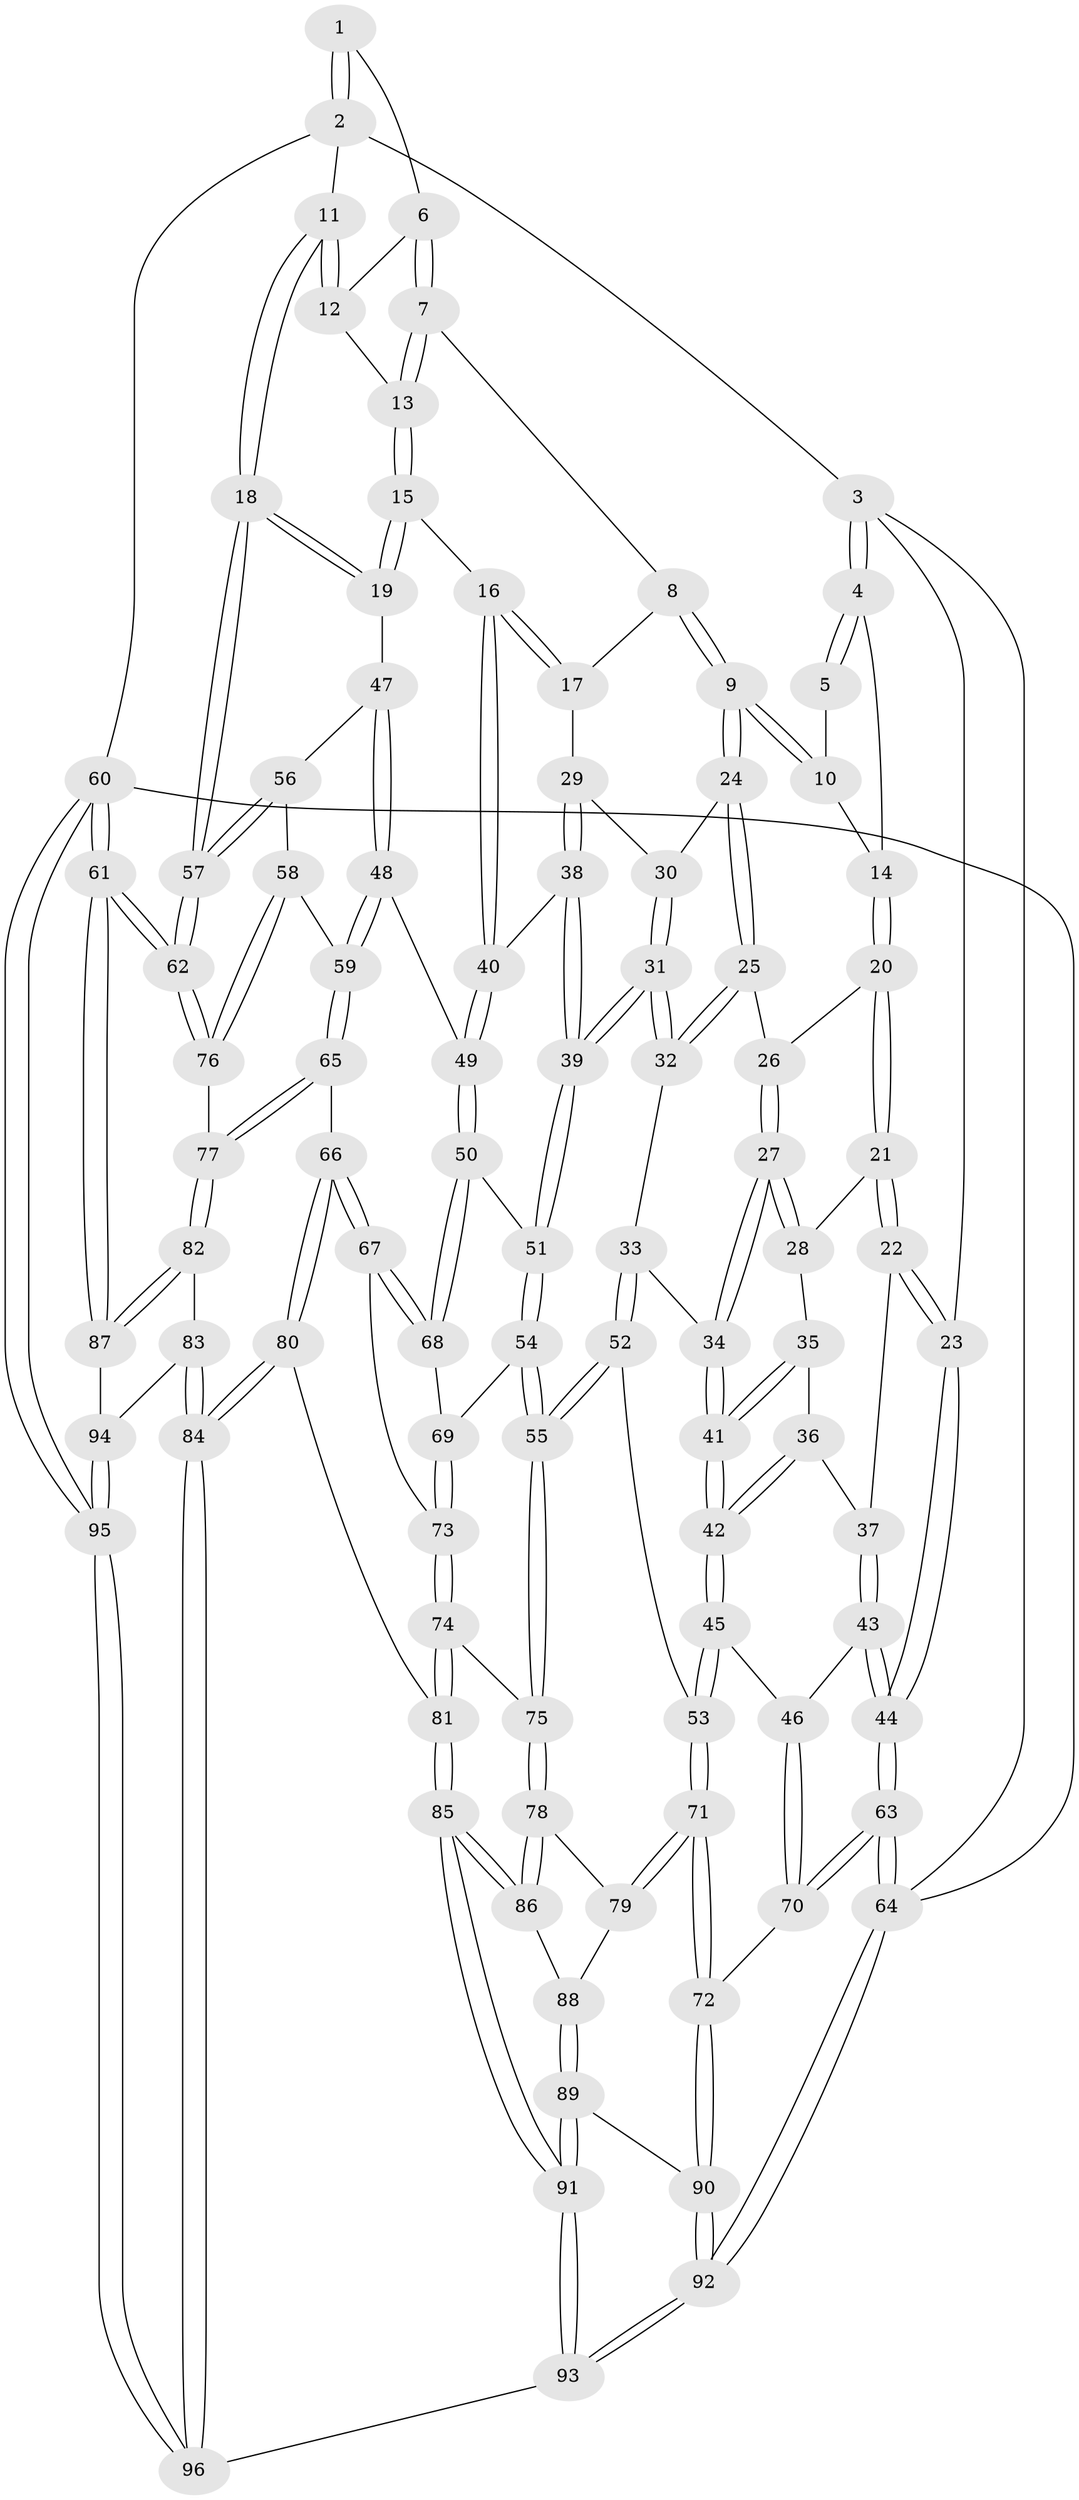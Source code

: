 // coarse degree distribution, {4: 0.5357142857142857, 7: 0.017857142857142856, 3: 0.07142857142857142, 6: 0.07142857142857142, 5: 0.30357142857142855}
// Generated by graph-tools (version 1.1) at 2025/24/03/03/25 07:24:37]
// undirected, 96 vertices, 237 edges
graph export_dot {
graph [start="1"]
  node [color=gray90,style=filled];
  1 [pos="+0.7912485357526639+0"];
  2 [pos="+1+0"];
  3 [pos="+0+0"];
  4 [pos="+0.0074784557581035185+0"];
  5 [pos="+0.49052103943169406+0"];
  6 [pos="+0.7819393724787709+0"];
  7 [pos="+0.7247739659915629+0"];
  8 [pos="+0.6768279294691306+0.06291694974066664"];
  9 [pos="+0.522486458816454+0.1627687493810909"];
  10 [pos="+0.4833988971631949+0.10461335611258886"];
  11 [pos="+1+0.13628596118452788"];
  12 [pos="+0.8889985060266931+0.13870217361034257"];
  13 [pos="+0.8302883475618718+0.163672694934003"];
  14 [pos="+0.09472390725929737+0"];
  15 [pos="+0.8609061689910246+0.30756568962843844"];
  16 [pos="+0.8534581127706153+0.30775259583467657"];
  17 [pos="+0.7274930584728507+0.22905619056245874"];
  18 [pos="+1+0.18144432148934317"];
  19 [pos="+0.8785902752558896+0.31474365424867196"];
  20 [pos="+0.11502249724989468+0"];
  21 [pos="+0.11045940060493221+0.15249357252480186"];
  22 [pos="+0.006331134522928829+0.32188983582955677"];
  23 [pos="+0+0.33125279656587137"];
  24 [pos="+0.5214469323093165+0.16555138529969962"];
  25 [pos="+0.4590635117373571+0.20713910039229724"];
  26 [pos="+0.2923060403977539+0.1682711984028801"];
  27 [pos="+0.2696341201797054+0.30287476457486584"];
  28 [pos="+0.1540695086961782+0.26574064748457765"];
  29 [pos="+0.6348665102013953+0.2863980339652823"];
  30 [pos="+0.5219097368989689+0.16624279578927245"];
  31 [pos="+0.5529667538300704+0.4113334027827659"];
  32 [pos="+0.4049285847256067+0.3583261772090358"];
  33 [pos="+0.3711626687756062+0.3784873489486712"];
  34 [pos="+0.2963026128851322+0.3648149186712626"];
  35 [pos="+0.13293995757914095+0.3134358513731999"];
  36 [pos="+0.09699996049747903+0.3343729769315737"];
  37 [pos="+0.04718844528584419+0.3465608227110263"];
  38 [pos="+0.6499122272887531+0.38239558688354636"];
  39 [pos="+0.5839597483173301+0.43236329825530256"];
  40 [pos="+0.6958484767845827+0.38573228658054204"];
  41 [pos="+0.22435748531658528+0.41899760844808315"];
  42 [pos="+0.19042218351491044+0.4673958390525577"];
  43 [pos="+0.08312696211765393+0.47174229563487147"];
  44 [pos="+0+0.5412480312885778"];
  45 [pos="+0.1752507822133233+0.49639872042162597"];
  46 [pos="+0.1543890964853965+0.4998460462831825"];
  47 [pos="+0.8803533152237736+0.40312771683944787"];
  48 [pos="+0.8016491868024437+0.5190794242402574"];
  49 [pos="+0.7713413451868405+0.5175079845966852"];
  50 [pos="+0.7433610155236777+0.5354986653060012"];
  51 [pos="+0.580738136261149+0.4645770149840238"];
  52 [pos="+0.39065815082304184+0.515911103323094"];
  53 [pos="+0.2560243035714978+0.582693369898671"];
  54 [pos="+0.5603421151353879+0.5197691537299808"];
  55 [pos="+0.48915424784412526+0.5842556020690138"];
  56 [pos="+0.9353555458848368+0.46866721746709494"];
  57 [pos="+1+0.6248040185805637"];
  58 [pos="+0.8673859235063133+0.5954153844551181"];
  59 [pos="+0.8602602787879127+0.5924335006418746"];
  60 [pos="+1+1"];
  61 [pos="+1+1"];
  62 [pos="+1+0.7196379307544513"];
  63 [pos="+0+0.7918171732432185"];
  64 [pos="+0+1"];
  65 [pos="+0.7539586945642677+0.6658131184432498"];
  66 [pos="+0.7212367422102495+0.6655254948722559"];
  67 [pos="+0.7064443090987006+0.6416756804025873"];
  68 [pos="+0.7098024656767177+0.5863309708625093"];
  69 [pos="+0.5721868283792415+0.5283018311705037"];
  70 [pos="+0.029779016678127563+0.7032996353118862"];
  71 [pos="+0.2638398435676174+0.676965826338034"];
  72 [pos="+0.22719469796279188+0.7292398825998844"];
  73 [pos="+0.6513736911375342+0.6384882853890338"];
  74 [pos="+0.5720956145766483+0.678254869532711"];
  75 [pos="+0.48688686211925103+0.6228949512131848"];
  76 [pos="+0.9415456995488605+0.6515119085723557"];
  77 [pos="+0.8263875673875389+0.7282420957143314"];
  78 [pos="+0.46803747320451566+0.647325432965666"];
  79 [pos="+0.2822729779929411+0.6783724266729784"];
  80 [pos="+0.6684564070089054+0.8060308405698564"];
  81 [pos="+0.6304710194874087+0.7914964200409703"];
  82 [pos="+0.8198050878004917+0.7555406446617687"];
  83 [pos="+0.7159256653384254+0.8201714471117254"];
  84 [pos="+0.6748777412804624+0.8147552412246059"];
  85 [pos="+0.4730044208756951+0.8256921557590744"];
  86 [pos="+0.4580516425553499+0.737739950496014"];
  87 [pos="+0.9521135458721464+0.8861964167533891"];
  88 [pos="+0.3688052242817034+0.7423588882142464"];
  89 [pos="+0.36905440728005895+0.8323382418157965"];
  90 [pos="+0.23238067339008003+0.7525019844387926"];
  91 [pos="+0.43028865619227463+0.8909509226558413"];
  92 [pos="+0.11940359637293645+1"];
  93 [pos="+0.40457454569942236+1"];
  94 [pos="+0.7180092880485158+0.8216057975029004"];
  95 [pos="+1+1"];
  96 [pos="+0.6005279124938293+1"];
  1 -- 2;
  1 -- 2;
  1 -- 6;
  2 -- 3;
  2 -- 11;
  2 -- 60;
  3 -- 4;
  3 -- 4;
  3 -- 23;
  3 -- 64;
  4 -- 5;
  4 -- 5;
  4 -- 14;
  5 -- 10;
  6 -- 7;
  6 -- 7;
  6 -- 12;
  7 -- 8;
  7 -- 13;
  7 -- 13;
  8 -- 9;
  8 -- 9;
  8 -- 17;
  9 -- 10;
  9 -- 10;
  9 -- 24;
  9 -- 24;
  10 -- 14;
  11 -- 12;
  11 -- 12;
  11 -- 18;
  11 -- 18;
  12 -- 13;
  13 -- 15;
  13 -- 15;
  14 -- 20;
  14 -- 20;
  15 -- 16;
  15 -- 19;
  15 -- 19;
  16 -- 17;
  16 -- 17;
  16 -- 40;
  16 -- 40;
  17 -- 29;
  18 -- 19;
  18 -- 19;
  18 -- 57;
  18 -- 57;
  19 -- 47;
  20 -- 21;
  20 -- 21;
  20 -- 26;
  21 -- 22;
  21 -- 22;
  21 -- 28;
  22 -- 23;
  22 -- 23;
  22 -- 37;
  23 -- 44;
  23 -- 44;
  24 -- 25;
  24 -- 25;
  24 -- 30;
  25 -- 26;
  25 -- 32;
  25 -- 32;
  26 -- 27;
  26 -- 27;
  27 -- 28;
  27 -- 28;
  27 -- 34;
  27 -- 34;
  28 -- 35;
  29 -- 30;
  29 -- 38;
  29 -- 38;
  30 -- 31;
  30 -- 31;
  31 -- 32;
  31 -- 32;
  31 -- 39;
  31 -- 39;
  32 -- 33;
  33 -- 34;
  33 -- 52;
  33 -- 52;
  34 -- 41;
  34 -- 41;
  35 -- 36;
  35 -- 41;
  35 -- 41;
  36 -- 37;
  36 -- 42;
  36 -- 42;
  37 -- 43;
  37 -- 43;
  38 -- 39;
  38 -- 39;
  38 -- 40;
  39 -- 51;
  39 -- 51;
  40 -- 49;
  40 -- 49;
  41 -- 42;
  41 -- 42;
  42 -- 45;
  42 -- 45;
  43 -- 44;
  43 -- 44;
  43 -- 46;
  44 -- 63;
  44 -- 63;
  45 -- 46;
  45 -- 53;
  45 -- 53;
  46 -- 70;
  46 -- 70;
  47 -- 48;
  47 -- 48;
  47 -- 56;
  48 -- 49;
  48 -- 59;
  48 -- 59;
  49 -- 50;
  49 -- 50;
  50 -- 51;
  50 -- 68;
  50 -- 68;
  51 -- 54;
  51 -- 54;
  52 -- 53;
  52 -- 55;
  52 -- 55;
  53 -- 71;
  53 -- 71;
  54 -- 55;
  54 -- 55;
  54 -- 69;
  55 -- 75;
  55 -- 75;
  56 -- 57;
  56 -- 57;
  56 -- 58;
  57 -- 62;
  57 -- 62;
  58 -- 59;
  58 -- 76;
  58 -- 76;
  59 -- 65;
  59 -- 65;
  60 -- 61;
  60 -- 61;
  60 -- 95;
  60 -- 95;
  60 -- 64;
  61 -- 62;
  61 -- 62;
  61 -- 87;
  61 -- 87;
  62 -- 76;
  62 -- 76;
  63 -- 64;
  63 -- 64;
  63 -- 70;
  63 -- 70;
  64 -- 92;
  64 -- 92;
  65 -- 66;
  65 -- 77;
  65 -- 77;
  66 -- 67;
  66 -- 67;
  66 -- 80;
  66 -- 80;
  67 -- 68;
  67 -- 68;
  67 -- 73;
  68 -- 69;
  69 -- 73;
  69 -- 73;
  70 -- 72;
  71 -- 72;
  71 -- 72;
  71 -- 79;
  71 -- 79;
  72 -- 90;
  72 -- 90;
  73 -- 74;
  73 -- 74;
  74 -- 75;
  74 -- 81;
  74 -- 81;
  75 -- 78;
  75 -- 78;
  76 -- 77;
  77 -- 82;
  77 -- 82;
  78 -- 79;
  78 -- 86;
  78 -- 86;
  79 -- 88;
  80 -- 81;
  80 -- 84;
  80 -- 84;
  81 -- 85;
  81 -- 85;
  82 -- 83;
  82 -- 87;
  82 -- 87;
  83 -- 84;
  83 -- 84;
  83 -- 94;
  84 -- 96;
  84 -- 96;
  85 -- 86;
  85 -- 86;
  85 -- 91;
  85 -- 91;
  86 -- 88;
  87 -- 94;
  88 -- 89;
  88 -- 89;
  89 -- 90;
  89 -- 91;
  89 -- 91;
  90 -- 92;
  90 -- 92;
  91 -- 93;
  91 -- 93;
  92 -- 93;
  92 -- 93;
  93 -- 96;
  94 -- 95;
  94 -- 95;
  95 -- 96;
  95 -- 96;
}

